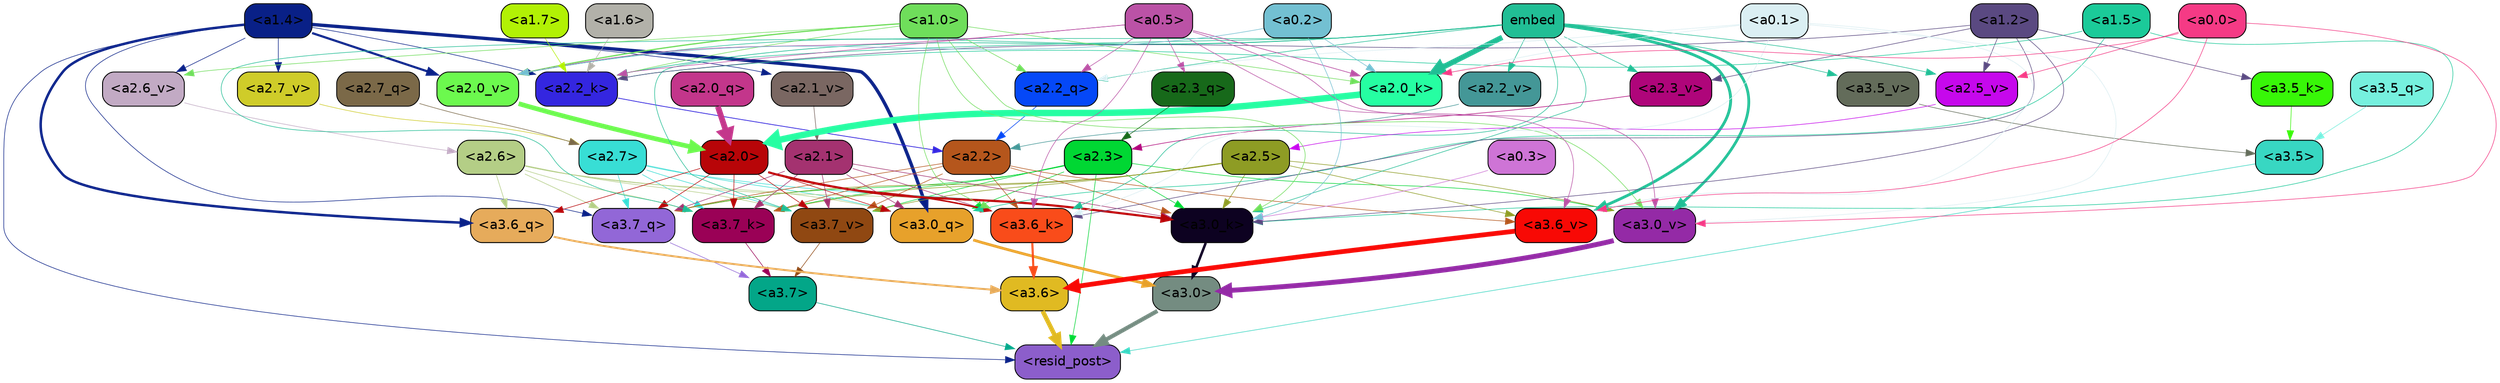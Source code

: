 strict digraph "" {
	graph [bgcolor=transparent,
		layout=dot,
		overlap=false,
		splines=true
	];
	"<a3.7>"	[color=black,
		fillcolor="#03a688",
		fontname=Helvetica,
		shape=box,
		style="filled, rounded"];
	"<resid_post>"	[color=black,
		fillcolor="#8c5ecb",
		fontname=Helvetica,
		shape=box,
		style="filled, rounded"];
	"<a3.7>" -> "<resid_post>"	[color="#03a688",
		penwidth=0.6];
	"<a3.6>"	[color=black,
		fillcolor="#e0ba22",
		fontname=Helvetica,
		shape=box,
		style="filled, rounded"];
	"<a3.6>" -> "<resid_post>"	[color="#e0ba22",
		penwidth=4.6696330308914185];
	"<a3.5>"	[color=black,
		fillcolor="#38d7c2",
		fontname=Helvetica,
		shape=box,
		style="filled, rounded"];
	"<a3.5>" -> "<resid_post>"	[color="#38d7c2",
		penwidth=0.6];
	"<a3.0>"	[color=black,
		fillcolor="#748c81",
		fontname=Helvetica,
		shape=box,
		style="filled, rounded"];
	"<a3.0>" -> "<resid_post>"	[color="#748c81",
		penwidth=4.282557368278503];
	"<a2.3>"	[color=black,
		fillcolor="#00d733",
		fontname=Helvetica,
		shape=box,
		style="filled, rounded"];
	"<a2.3>" -> "<resid_post>"	[color="#00d733",
		penwidth=0.6];
	"<a3.7_q>"	[color=black,
		fillcolor="#9267d7",
		fontname=Helvetica,
		shape=box,
		style="filled, rounded"];
	"<a2.3>" -> "<a3.7_q>"	[color="#00d733",
		penwidth=0.6];
	"<a3.0_q>"	[color=black,
		fillcolor="#e7a12b",
		fontname=Helvetica,
		shape=box,
		style="filled, rounded"];
	"<a2.3>" -> "<a3.0_q>"	[color="#00d733",
		penwidth=0.6];
	"<a3.7_k>"	[color=black,
		fillcolor="#9a0156",
		fontname=Helvetica,
		shape=box,
		style="filled, rounded"];
	"<a2.3>" -> "<a3.7_k>"	[color="#00d733",
		penwidth=0.6];
	"<a3.0_k>"	[color=black,
		fillcolor="#0d0221",
		fontname=Helvetica,
		shape=box,
		style="filled, rounded"];
	"<a2.3>" -> "<a3.0_k>"	[color="#00d733",
		penwidth=0.6];
	"<a3.7_v>"	[color=black,
		fillcolor="#904812",
		fontname=Helvetica,
		shape=box,
		style="filled, rounded"];
	"<a2.3>" -> "<a3.7_v>"	[color="#00d733",
		penwidth=0.6];
	"<a3.0_v>"	[color=black,
		fillcolor="#942aa6",
		fontname=Helvetica,
		shape=box,
		style="filled, rounded"];
	"<a2.3>" -> "<a3.0_v>"	[color="#00d733",
		penwidth=0.6];
	"<a1.4>"	[color=black,
		fillcolor="#092087",
		fontname=Helvetica,
		shape=box,
		style="filled, rounded"];
	"<a1.4>" -> "<resid_post>"	[color="#092087",
		penwidth=0.6];
	"<a1.4>" -> "<a3.7_q>"	[color="#092087",
		penwidth=0.6];
	"<a3.6_q>"	[color=black,
		fillcolor="#e6ab5b",
		fontname=Helvetica,
		shape=box,
		style="filled, rounded"];
	"<a1.4>" -> "<a3.6_q>"	[color="#092087",
		penwidth=2.6073555648326874];
	"<a1.4>" -> "<a3.0_q>"	[color="#092087",
		penwidth=3.4971605762839317];
	"<a2.2_k>"	[color=black,
		fillcolor="#3426e0",
		fontname=Helvetica,
		shape=box,
		style="filled, rounded"];
	"<a1.4>" -> "<a2.2_k>"	[color="#092087",
		penwidth=0.6];
	"<a2.7_v>"	[color=black,
		fillcolor="#cfcc29",
		fontname=Helvetica,
		shape=box,
		style="filled, rounded"];
	"<a1.4>" -> "<a2.7_v>"	[color="#092087",
		penwidth=0.6];
	"<a2.6_v>"	[color=black,
		fillcolor="#c2aac4",
		fontname=Helvetica,
		shape=box,
		style="filled, rounded"];
	"<a1.4>" -> "<a2.6_v>"	[color="#092087",
		penwidth=0.6];
	"<a2.1_v>"	[color=black,
		fillcolor="#7a6762",
		fontname=Helvetica,
		shape=box,
		style="filled, rounded"];
	"<a1.4>" -> "<a2.1_v>"	[color="#092087",
		penwidth=0.6];
	"<a2.0_v>"	[color=black,
		fillcolor="#6cf94e",
		fontname=Helvetica,
		shape=box,
		style="filled, rounded"];
	"<a1.4>" -> "<a2.0_v>"	[color="#092087",
		penwidth=2.268670678138733];
	"<a3.7_q>" -> "<a3.7>"	[color="#9267d7",
		penwidth=0.6];
	"<a3.6_q>" -> "<a3.6>"	[color="#e6ab5b",
		penwidth=2.03758105635643];
	"<a3.5_q>"	[color=black,
		fillcolor="#76f0de",
		fontname=Helvetica,
		shape=box,
		style="filled, rounded"];
	"<a3.5_q>" -> "<a3.5>"	[color="#76f0de",
		penwidth=0.6];
	"<a3.0_q>" -> "<a3.0>"	[color="#e7a12b",
		penwidth=2.8638100624084473];
	"<a3.7_k>" -> "<a3.7>"	[color="#9a0156",
		penwidth=0.6];
	"<a3.6_k>"	[color=black,
		fillcolor="#f94c1a",
		fontname=Helvetica,
		shape=box,
		style="filled, rounded"];
	"<a3.6_k>" -> "<a3.6>"	[color="#f94c1a",
		penwidth=2.174198240041733];
	"<a3.5_k>"	[color=black,
		fillcolor="#38f708",
		fontname=Helvetica,
		shape=box,
		style="filled, rounded"];
	"<a3.5_k>" -> "<a3.5>"	[color="#38f708",
		penwidth=0.6];
	"<a3.0_k>" -> "<a3.0>"	[color="#0d0221",
		penwidth=2.6274144649505615];
	"<a3.7_v>" -> "<a3.7>"	[color="#904812",
		penwidth=0.6];
	"<a3.6_v>"	[color=black,
		fillcolor="#f80905",
		fontname=Helvetica,
		shape=box,
		style="filled, rounded"];
	"<a3.6_v>" -> "<a3.6>"	[color="#f80905",
		penwidth=5.002329230308533];
	"<a3.5_v>"	[color=black,
		fillcolor="#636c5a",
		fontname=Helvetica,
		shape=box,
		style="filled, rounded"];
	"<a3.5_v>" -> "<a3.5>"	[color="#636c5a",
		penwidth=0.6];
	"<a3.0_v>" -> "<a3.0>"	[color="#942aa6",
		penwidth=5.188832879066467];
	"<a2.7>"	[color=black,
		fillcolor="#38ded5",
		fontname=Helvetica,
		shape=box,
		style="filled, rounded"];
	"<a2.7>" -> "<a3.7_q>"	[color="#38ded5",
		penwidth=0.6];
	"<a2.7>" -> "<a3.0_q>"	[color="#38ded5",
		penwidth=0.6];
	"<a2.7>" -> "<a3.7_k>"	[color="#38ded5",
		penwidth=0.6];
	"<a2.7>" -> "<a3.0_k>"	[color="#38ded5",
		penwidth=0.6];
	"<a2.7>" -> "<a3.7_v>"	[color="#38ded5",
		penwidth=0.6];
	"<a2.6>"	[color=black,
		fillcolor="#b4ce86",
		fontname=Helvetica,
		shape=box,
		style="filled, rounded"];
	"<a2.6>" -> "<a3.7_q>"	[color="#b4ce86",
		penwidth=0.6];
	"<a2.6>" -> "<a3.6_q>"	[color="#b4ce86",
		penwidth=0.6];
	"<a2.6>" -> "<a3.0_q>"	[color="#b4ce86",
		penwidth=0.6];
	"<a2.6>" -> "<a3.7_k>"	[color="#b4ce86",
		penwidth=0.6];
	"<a2.6>" -> "<a3.0_k>"	[color="#b4ce86",
		penwidth=0.6];
	"<a2.6>" -> "<a3.7_v>"	[color="#b4ce86",
		penwidth=0.6];
	"<a2.5>"	[color=black,
		fillcolor="#8e9c24",
		fontname=Helvetica,
		shape=box,
		style="filled, rounded"];
	"<a2.5>" -> "<a3.7_q>"	[color="#8e9c24",
		penwidth=0.6];
	"<a2.5>" -> "<a3.7_k>"	[color="#8e9c24",
		penwidth=0.6];
	"<a2.5>" -> "<a3.0_k>"	[color="#8e9c24",
		penwidth=0.6];
	"<a2.5>" -> "<a3.7_v>"	[color="#8e9c24",
		penwidth=0.6];
	"<a2.5>" -> "<a3.6_v>"	[color="#8e9c24",
		penwidth=0.6];
	"<a2.5>" -> "<a3.0_v>"	[color="#8e9c24",
		penwidth=0.6];
	"<a2.2>"	[color=black,
		fillcolor="#b5561c",
		fontname=Helvetica,
		shape=box,
		style="filled, rounded"];
	"<a2.2>" -> "<a3.7_q>"	[color="#b5561c",
		penwidth=0.6];
	"<a2.2>" -> "<a3.7_k>"	[color="#b5561c",
		penwidth=0.6];
	"<a2.2>" -> "<a3.6_k>"	[color="#b5561c",
		penwidth=0.6];
	"<a2.2>" -> "<a3.0_k>"	[color="#b5561c",
		penwidth=0.6];
	"<a2.2>" -> "<a3.7_v>"	[color="#b5561c",
		penwidth=0.6];
	"<a2.2>" -> "<a3.6_v>"	[color="#b5561c",
		penwidth=0.6];
	"<a2.1>"	[color=black,
		fillcolor="#a43270",
		fontname=Helvetica,
		shape=box,
		style="filled, rounded"];
	"<a2.1>" -> "<a3.7_q>"	[color="#a43270",
		penwidth=0.6];
	"<a2.1>" -> "<a3.0_q>"	[color="#a43270",
		penwidth=0.6];
	"<a2.1>" -> "<a3.7_k>"	[color="#a43270",
		penwidth=0.6];
	"<a2.1>" -> "<a3.6_k>"	[color="#a43270",
		penwidth=0.6];
	"<a2.1>" -> "<a3.0_k>"	[color="#a43270",
		penwidth=0.6];
	"<a2.1>" -> "<a3.7_v>"	[color="#a43270",
		penwidth=0.6];
	"<a2.0>"	[color=black,
		fillcolor="#b80508",
		fontname=Helvetica,
		shape=box,
		style="filled, rounded"];
	"<a2.0>" -> "<a3.7_q>"	[color="#b80508",
		penwidth=0.6];
	"<a2.0>" -> "<a3.6_q>"	[color="#b80508",
		penwidth=0.6];
	"<a2.0>" -> "<a3.0_q>"	[color="#b80508",
		penwidth=0.6];
	"<a2.0>" -> "<a3.7_k>"	[color="#b80508",
		penwidth=0.6];
	"<a2.0>" -> "<a3.6_k>"	[color="#b80508",
		penwidth=1.5568191409111023];
	"<a2.0>" -> "<a3.0_k>"	[color="#b80508",
		penwidth=2.270527422428131];
	"<a2.0>" -> "<a3.7_v>"	[color="#b80508",
		penwidth=0.6];
	"<a1.5>"	[color=black,
		fillcolor="#1bca99",
		fontname=Helvetica,
		shape=box,
		style="filled, rounded"];
	"<a1.5>" -> "<a3.0_q>"	[color="#1bca99",
		penwidth=0.6];
	"<a1.5>" -> "<a3.0_k>"	[color="#1bca99",
		penwidth=0.6];
	"<a1.5>" -> "<a2.2_k>"	[color="#1bca99",
		penwidth=0.6];
	embed	[color=black,
		fillcolor="#21be95",
		fontname=Helvetica,
		shape=box,
		style="filled, rounded"];
	embed -> "<a3.7_k>"	[color="#21be95",
		penwidth=0.6];
	embed -> "<a3.6_k>"	[color="#21be95",
		penwidth=0.6];
	embed -> "<a3.0_k>"	[color="#21be95",
		penwidth=0.6];
	embed -> "<a3.7_v>"	[color="#21be95",
		penwidth=0.6];
	embed -> "<a3.6_v>"	[color="#21be95",
		penwidth=2.9588699340820312];
	embed -> "<a3.5_v>"	[color="#21be95",
		penwidth=0.6];
	embed -> "<a3.0_v>"	[color="#21be95",
		penwidth=2.8686431646347046];
	"<a2.2_q>"	[color=black,
		fillcolor="#0548f7",
		fontname=Helvetica,
		shape=box,
		style="filled, rounded"];
	embed -> "<a2.2_q>"	[color="#21be95",
		penwidth=0.6];
	embed -> "<a2.2_k>"	[color="#21be95",
		penwidth=0.67606520652771];
	"<a2.0_k>"	[color=black,
		fillcolor="#26fea2",
		fontname=Helvetica,
		shape=box,
		style="filled, rounded"];
	embed -> "<a2.0_k>"	[color="#21be95",
		penwidth=5.615107178688049];
	"<a2.5_v>"	[color=black,
		fillcolor="#c608ec",
		fontname=Helvetica,
		shape=box,
		style="filled, rounded"];
	embed -> "<a2.5_v>"	[color="#21be95",
		penwidth=0.6];
	"<a2.3_v>"	[color=black,
		fillcolor="#af057a",
		fontname=Helvetica,
		shape=box,
		style="filled, rounded"];
	embed -> "<a2.3_v>"	[color="#21be95",
		penwidth=0.6];
	"<a2.2_v>"	[color=black,
		fillcolor="#449797",
		fontname=Helvetica,
		shape=box,
		style="filled, rounded"];
	embed -> "<a2.2_v>"	[color="#21be95",
		penwidth=0.6];
	embed -> "<a2.0_v>"	[color="#21be95",
		penwidth=0.6];
	"<a1.2>"	[color=black,
		fillcolor="#5a4981",
		fontname=Helvetica,
		shape=box,
		style="filled, rounded"];
	"<a1.2>" -> "<a3.6_k>"	[color="#5a4981",
		penwidth=0.6];
	"<a1.2>" -> "<a3.5_k>"	[color="#5a4981",
		penwidth=0.6];
	"<a1.2>" -> "<a3.0_k>"	[color="#5a4981",
		penwidth=0.6];
	"<a1.2>" -> "<a2.2_k>"	[color="#5a4981",
		penwidth=0.6];
	"<a1.2>" -> "<a2.5_v>"	[color="#5a4981",
		penwidth=0.6];
	"<a1.2>" -> "<a2.3_v>"	[color="#5a4981",
		penwidth=0.6];
	"<a1.0>"	[color=black,
		fillcolor="#6fde5b",
		fontname=Helvetica,
		shape=box,
		style="filled, rounded"];
	"<a1.0>" -> "<a3.6_k>"	[color="#6fde5b",
		penwidth=0.6];
	"<a1.0>" -> "<a3.0_k>"	[color="#6fde5b",
		penwidth=0.6];
	"<a1.0>" -> "<a3.0_v>"	[color="#6fde5b",
		penwidth=0.6];
	"<a1.0>" -> "<a2.2_q>"	[color="#6fde5b",
		penwidth=0.6];
	"<a1.0>" -> "<a2.2_k>"	[color="#6fde5b",
		penwidth=0.6];
	"<a1.0>" -> "<a2.0_k>"	[color="#6fde5b",
		penwidth=0.6];
	"<a1.0>" -> "<a2.6_v>"	[color="#6fde5b",
		penwidth=0.6];
	"<a1.0>" -> "<a2.0_v>"	[color="#6fde5b",
		penwidth=1.27996826171875];
	"<a0.5>"	[color=black,
		fillcolor="#bb52a6",
		fontname=Helvetica,
		shape=box,
		style="filled, rounded"];
	"<a0.5>" -> "<a3.6_k>"	[color="#bb52a6",
		penwidth=0.6];
	"<a0.5>" -> "<a3.6_v>"	[color="#bb52a6",
		penwidth=0.6];
	"<a0.5>" -> "<a3.0_v>"	[color="#bb52a6",
		penwidth=0.6421224474906921];
	"<a2.3_q>"	[color=black,
		fillcolor="#17691a",
		fontname=Helvetica,
		shape=box,
		style="filled, rounded"];
	"<a0.5>" -> "<a2.3_q>"	[color="#bb52a6",
		penwidth=0.6];
	"<a0.5>" -> "<a2.2_q>"	[color="#bb52a6",
		penwidth=0.6];
	"<a0.5>" -> "<a2.2_k>"	[color="#bb52a6",
		penwidth=0.6];
	"<a0.5>" -> "<a2.0_k>"	[color="#bb52a6",
		penwidth=0.7151575088500977];
	"<a0.5>" -> "<a2.0_v>"	[color="#bb52a6",
		penwidth=0.6];
	"<a0.1>"	[color=black,
		fillcolor="#dbeff3",
		fontname=Helvetica,
		shape=box,
		style="filled, rounded"];
	"<a0.1>" -> "<a3.6_k>"	[color="#dbeff3",
		penwidth=0.6];
	"<a0.1>" -> "<a3.6_v>"	[color="#dbeff3",
		penwidth=0.6];
	"<a0.1>" -> "<a3.0_v>"	[color="#dbeff3",
		penwidth=0.6];
	"<a0.1>" -> "<a2.2_q>"	[color="#dbeff3",
		penwidth=0.6];
	"<a0.1>" -> "<a2.0_k>"	[color="#dbeff3",
		penwidth=0.6];
	"<a0.3>"	[color=black,
		fillcolor="#ce74d6",
		fontname=Helvetica,
		shape=box,
		style="filled, rounded"];
	"<a0.3>" -> "<a3.0_k>"	[color="#ce74d6",
		penwidth=0.6];
	"<a0.2>"	[color=black,
		fillcolor="#73c0d2",
		fontname=Helvetica,
		shape=box,
		style="filled, rounded"];
	"<a0.2>" -> "<a3.0_k>"	[color="#73c0d2",
		penwidth=0.6];
	"<a0.2>" -> "<a2.0_k>"	[color="#73c0d2",
		penwidth=0.6];
	"<a0.2>" -> "<a2.0_v>"	[color="#73c0d2",
		penwidth=0.6];
	"<a0.0>"	[color=black,
		fillcolor="#f53a85",
		fontname=Helvetica,
		shape=box,
		style="filled, rounded"];
	"<a0.0>" -> "<a3.6_v>"	[color="#f53a85",
		penwidth=0.6];
	"<a0.0>" -> "<a3.0_v>"	[color="#f53a85",
		penwidth=0.6];
	"<a0.0>" -> "<a2.0_k>"	[color="#f53a85",
		penwidth=0.6];
	"<a0.0>" -> "<a2.5_v>"	[color="#f53a85",
		penwidth=0.6];
	"<a2.7_q>"	[color=black,
		fillcolor="#7b6948",
		fontname=Helvetica,
		shape=box,
		style="filled, rounded"];
	"<a2.7_q>" -> "<a2.7>"	[color="#7b6948",
		penwidth=0.6];
	"<a2.3_q>" -> "<a2.3>"	[color="#17691a",
		penwidth=0.6];
	"<a2.2_q>" -> "<a2.2>"	[color="#0548f7",
		penwidth=0.6340763568878174];
	"<a2.0_q>"	[color=black,
		fillcolor="#c3368b",
		fontname=Helvetica,
		shape=box,
		style="filled, rounded"];
	"<a2.0_q>" -> "<a2.0>"	[color="#c3368b",
		penwidth=6.0160088539123535];
	"<a2.2_k>" -> "<a2.2>"	[color="#3426e0",
		penwidth=0.7764816284179688];
	"<a2.0_k>" -> "<a2.0>"	[color="#26fea2",
		penwidth=6.773025274276733];
	"<a2.7_v>" -> "<a2.7>"	[color="#cfcc29",
		penwidth=0.6];
	"<a2.6_v>" -> "<a2.6>"	[color="#c2aac4",
		penwidth=0.6];
	"<a2.5_v>" -> "<a2.5>"	[color="#c608ec",
		penwidth=0.6];
	"<a2.3_v>" -> "<a2.3>"	[color="#af057a",
		penwidth=0.6];
	"<a2.2_v>" -> "<a2.2>"	[color="#449797",
		penwidth=0.6];
	"<a2.1_v>" -> "<a2.1>"	[color="#7a6762",
		penwidth=0.6];
	"<a2.0_v>" -> "<a2.0>"	[color="#6cf94e",
		penwidth=4.906715989112854];
	"<a1.7>"	[color=black,
		fillcolor="#b2f105",
		fontname=Helvetica,
		shape=box,
		style="filled, rounded"];
	"<a1.7>" -> "<a2.2_k>"	[color="#b2f105",
		penwidth=0.6];
	"<a1.6>"	[color=black,
		fillcolor="#b2b1a9",
		fontname=Helvetica,
		shape=box,
		style="filled, rounded"];
	"<a1.6>" -> "<a2.2_k>"	[color="#b2b1a9",
		penwidth=0.6];
}
